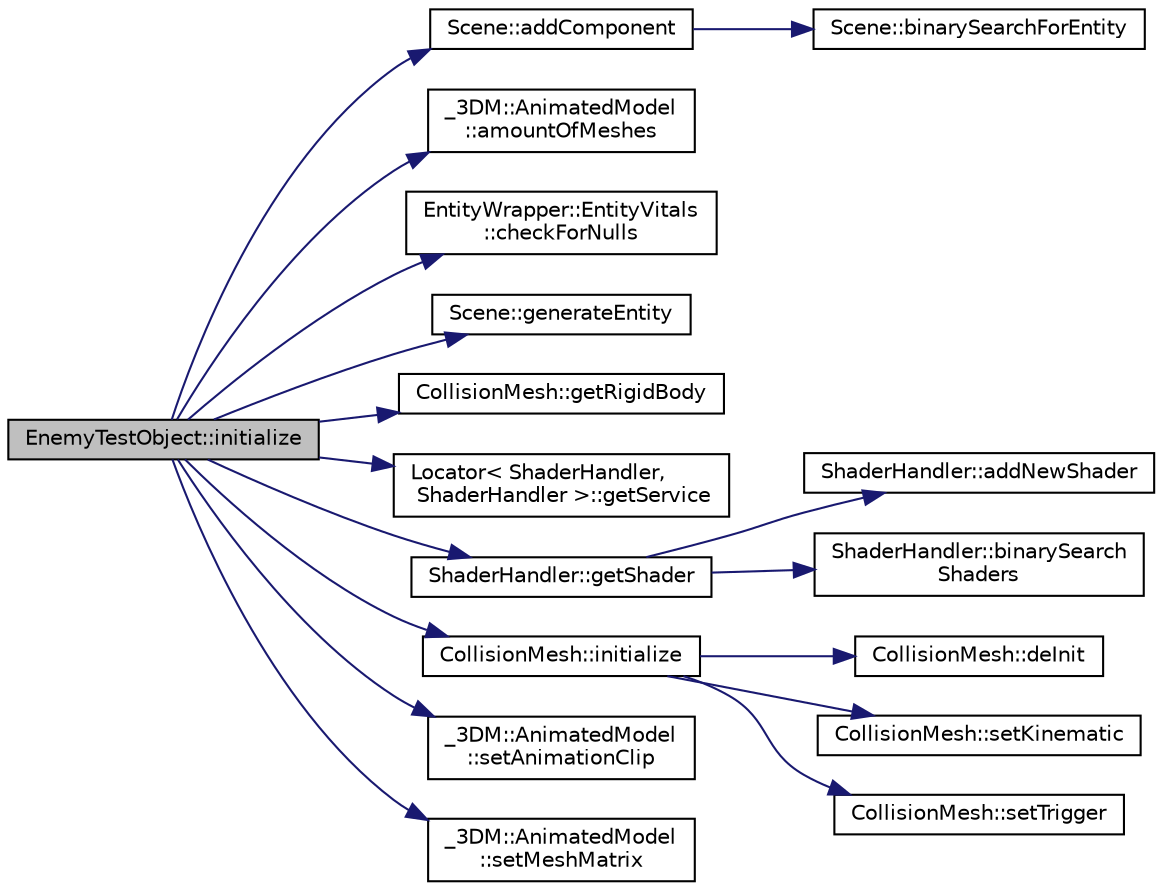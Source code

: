 digraph "EnemyTestObject::initialize"
{
 // INTERACTIVE_SVG=YES
 // LATEX_PDF_SIZE
  edge [fontname="Helvetica",fontsize="10",labelfontname="Helvetica",labelfontsize="10"];
  node [fontname="Helvetica",fontsize="10",shape=record];
  rankdir="LR";
  Node1 [label="EnemyTestObject::initialize",height=0.2,width=0.4,color="black", fillcolor="grey75", style="filled", fontcolor="black",tooltip=" "];
  Node1 -> Node2 [color="midnightblue",fontsize="10",style="solid",fontname="Helvetica"];
  Node2 [label="Scene::addComponent",height=0.2,width=0.4,color="black", fillcolor="white", style="filled",URL="$d6/db5/class_scene.html#a8be9ee80a306fd6eaeb621367cb3a353",tooltip=" "];
  Node2 -> Node3 [color="midnightblue",fontsize="10",style="solid",fontname="Helvetica"];
  Node3 [label="Scene::binarySearchForEntity",height=0.2,width=0.4,color="black", fillcolor="white", style="filled",URL="$d6/db5/class_scene.html#a55c346bea3f04eb9d9f8476a68c2fa93",tooltip=" "];
  Node1 -> Node4 [color="midnightblue",fontsize="10",style="solid",fontname="Helvetica"];
  Node4 [label="_3DM::AnimatedModel\l::amountOfMeshes",height=0.2,width=0.4,color="black", fillcolor="white", style="filled",URL="$de/d92/class__3_d_m_1_1_animated_model.html#a69c6dd8a0e12cdf4e11cde64cea757c4",tooltip=" "];
  Node1 -> Node5 [color="midnightblue",fontsize="10",style="solid",fontname="Helvetica"];
  Node5 [label="EntityWrapper::EntityVitals\l::checkForNulls",height=0.2,width=0.4,color="black", fillcolor="white", style="filled",URL="$d5/da8/struct_entity_wrapper_1_1_entity_vitals.html#acf65583e2e08d352ba6d4b4a45454214",tooltip=" "];
  Node1 -> Node6 [color="midnightblue",fontsize="10",style="solid",fontname="Helvetica"];
  Node6 [label="Scene::generateEntity",height=0.2,width=0.4,color="black", fillcolor="white", style="filled",URL="$d6/db5/class_scene.html#ab4f95ed65ad2f033c8221992840668b7",tooltip=" "];
  Node1 -> Node7 [color="midnightblue",fontsize="10",style="solid",fontname="Helvetica"];
  Node7 [label="CollisionMesh::getRigidBody",height=0.2,width=0.4,color="black", fillcolor="white", style="filled",URL="$d4/daa/class_collision_mesh.html#a39ab9471f1d870a0ca50883203658617",tooltip=" "];
  Node1 -> Node8 [color="midnightblue",fontsize="10",style="solid",fontname="Helvetica"];
  Node8 [label="Locator\< ShaderHandler,\l ShaderHandler \>::getService",height=0.2,width=0.4,color="black", fillcolor="white", style="filled",URL="$d2/d23/class_locator.html#a310ebd51e96b6341e25471b651afaf34",tooltip=" "];
  Node1 -> Node9 [color="midnightblue",fontsize="10",style="solid",fontname="Helvetica"];
  Node9 [label="ShaderHandler::getShader",height=0.2,width=0.4,color="black", fillcolor="white", style="filled",URL="$de/d51/class_shader_handler.html#ad478cf645ea1baf7f0172059d3f9d40a",tooltip=" "];
  Node9 -> Node10 [color="midnightblue",fontsize="10",style="solid",fontname="Helvetica"];
  Node10 [label="ShaderHandler::addNewShader",height=0.2,width=0.4,color="black", fillcolor="white", style="filled",URL="$de/d51/class_shader_handler.html#aa6135a3de8989141daaf63815d7e3ba5",tooltip=" "];
  Node9 -> Node11 [color="midnightblue",fontsize="10",style="solid",fontname="Helvetica"];
  Node11 [label="ShaderHandler::binarySearch\lShaders",height=0.2,width=0.4,color="black", fillcolor="white", style="filled",URL="$de/d51/class_shader_handler.html#ad363f345aa76d162312c455de9a4ee40",tooltip=" "];
  Node1 -> Node12 [color="midnightblue",fontsize="10",style="solid",fontname="Helvetica"];
  Node12 [label="CollisionMesh::initialize",height=0.2,width=0.4,color="black", fillcolor="white", style="filled",URL="$d4/daa/class_collision_mesh.html#aa50751946304cee44096c00cf737c696",tooltip=" "];
  Node12 -> Node13 [color="midnightblue",fontsize="10",style="solid",fontname="Helvetica"];
  Node13 [label="CollisionMesh::deInit",height=0.2,width=0.4,color="black", fillcolor="white", style="filled",URL="$d4/daa/class_collision_mesh.html#adcf9c78c61f0be4c72d56722e0129c2d",tooltip=" "];
  Node12 -> Node14 [color="midnightblue",fontsize="10",style="solid",fontname="Helvetica"];
  Node14 [label="CollisionMesh::setKinematic",height=0.2,width=0.4,color="black", fillcolor="white", style="filled",URL="$d4/daa/class_collision_mesh.html#a258fb73d34b153032086203cfb8d7193",tooltip=" "];
  Node12 -> Node15 [color="midnightblue",fontsize="10",style="solid",fontname="Helvetica"];
  Node15 [label="CollisionMesh::setTrigger",height=0.2,width=0.4,color="black", fillcolor="white", style="filled",URL="$d4/daa/class_collision_mesh.html#afe25849e28ea6a9884f42d15b40c84d7",tooltip=" "];
  Node1 -> Node16 [color="midnightblue",fontsize="10",style="solid",fontname="Helvetica"];
  Node16 [label="_3DM::AnimatedModel\l::setAnimationClip",height=0.2,width=0.4,color="black", fillcolor="white", style="filled",URL="$de/d92/class__3_d_m_1_1_animated_model.html#a88c60bbcd98b07e474df4b1c5ceae50a",tooltip=" "];
  Node1 -> Node17 [color="midnightblue",fontsize="10",style="solid",fontname="Helvetica"];
  Node17 [label="_3DM::AnimatedModel\l::setMeshMatrix",height=0.2,width=0.4,color="black", fillcolor="white", style="filled",URL="$de/d92/class__3_d_m_1_1_animated_model.html#a7ec57bbfdcb6626dd9778c695ffdf249",tooltip=" "];
}
